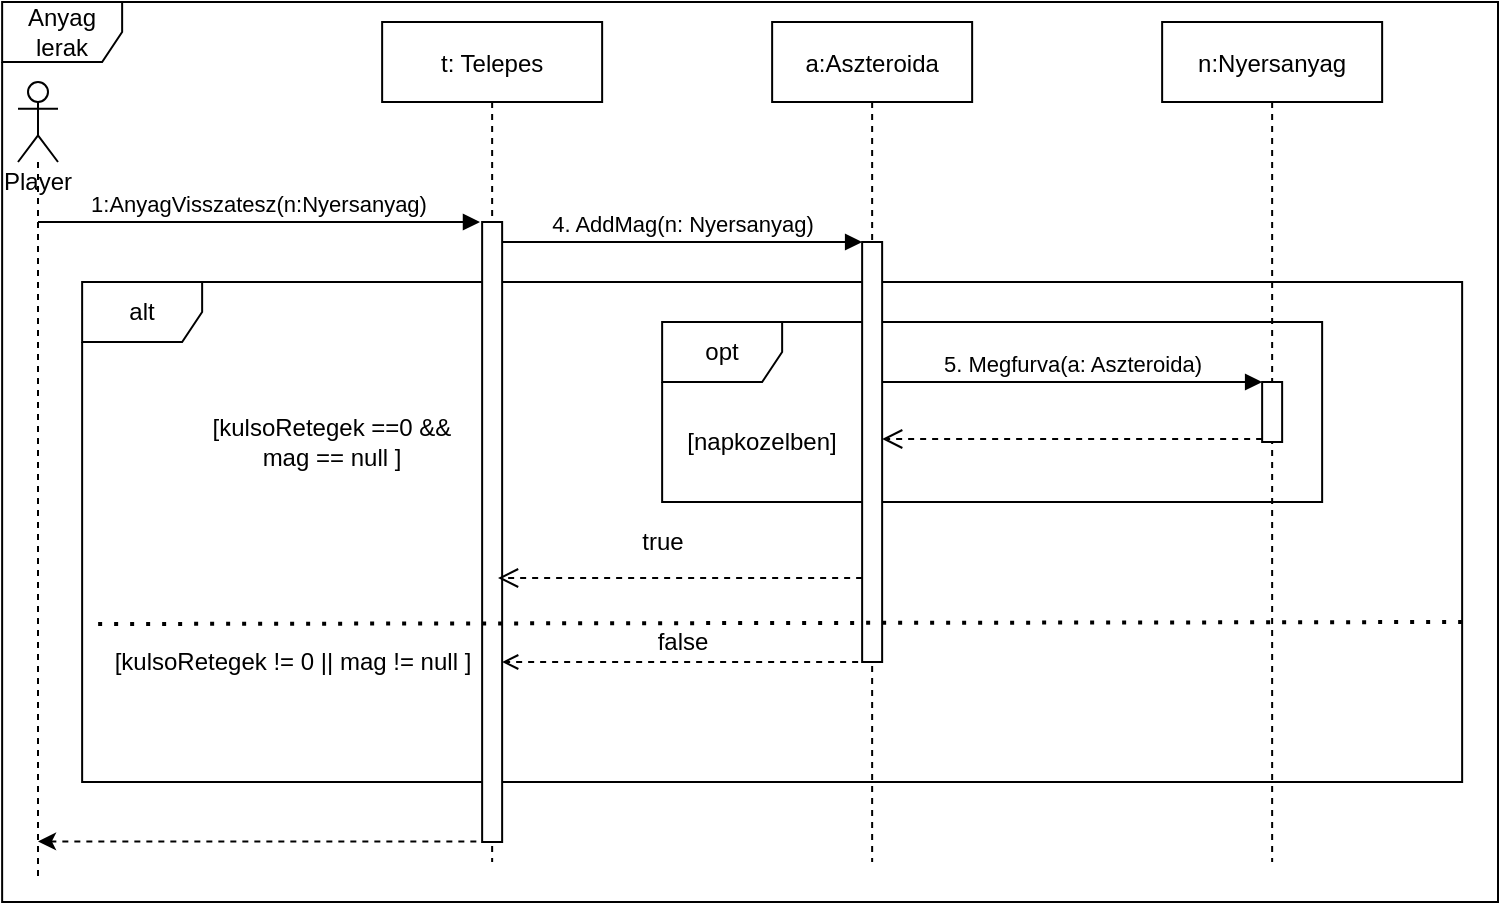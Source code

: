 <mxfile version="14.4.3" type="github">
  <diagram id="kgpKYQtTHZ0yAKxKKP6v" name="Page-1">
    <mxGraphModel dx="784" dy="507" grid="1" gridSize="10" guides="1" tooltips="1" connect="1" arrows="1" fold="1" page="1" pageScale="1" pageWidth="850" pageHeight="1100" math="0" shadow="0">
      <root>
        <mxCell id="0" />
        <mxCell id="1" parent="0" />
        <mxCell id="bdOQkpCgeYtvfFjAfIxp-1" value="Anyag lerak" style="shape=umlFrame;whiteSpace=wrap;html=1;" parent="1" vertex="1">
          <mxGeometry x="52.07" y="50" width="747.93" height="450" as="geometry" />
        </mxCell>
        <mxCell id="Io1j-O5p5dW6M4Wp0mDM-5" value="opt" style="shape=umlFrame;whiteSpace=wrap;html=1;" parent="1" vertex="1">
          <mxGeometry x="382.07" y="210" width="330" height="90" as="geometry" />
        </mxCell>
        <mxCell id="QtEzJNKskxkxBI8jvr7S-2" value="alt" style="shape=umlFrame;whiteSpace=wrap;html=1;" parent="1" vertex="1">
          <mxGeometry x="92.07" y="190" width="690" height="250" as="geometry" />
        </mxCell>
        <mxCell id="DjhpVlK0DQklgL4sZsnX-2" value="n:Nyersanyag" style="shape=umlLifeline;perimeter=lifelinePerimeter;container=1;collapsible=0;recursiveResize=0;rounded=0;shadow=0;strokeWidth=1;" parent="1" vertex="1">
          <mxGeometry x="632.07" y="60" width="110" height="420" as="geometry" />
        </mxCell>
        <mxCell id="3nuBFxr9cyL0pnOWT2aG-1" value="t: Telepes" style="shape=umlLifeline;perimeter=lifelinePerimeter;container=1;collapsible=0;recursiveResize=0;rounded=0;shadow=0;strokeWidth=1;" parent="1" vertex="1">
          <mxGeometry x="242.07" y="60" width="110" height="420" as="geometry" />
        </mxCell>
        <mxCell id="3nuBFxr9cyL0pnOWT2aG-2" value="" style="points=[];perimeter=orthogonalPerimeter;rounded=0;shadow=0;strokeWidth=1;" parent="3nuBFxr9cyL0pnOWT2aG-1" vertex="1">
          <mxGeometry x="50" y="100" width="10" height="310" as="geometry" />
        </mxCell>
        <mxCell id="3nuBFxr9cyL0pnOWT2aG-5" value="a:Aszteroida" style="shape=umlLifeline;perimeter=lifelinePerimeter;container=1;collapsible=0;recursiveResize=0;rounded=0;shadow=0;strokeWidth=1;" parent="1" vertex="1">
          <mxGeometry x="437.07" y="60" width="100" height="420" as="geometry" />
        </mxCell>
        <mxCell id="Io1j-O5p5dW6M4Wp0mDM-2" value="" style="html=1;points=[];perimeter=orthogonalPerimeter;" parent="3nuBFxr9cyL0pnOWT2aG-5" vertex="1">
          <mxGeometry x="45" y="110" width="10" height="210" as="geometry" />
        </mxCell>
        <mxCell id="DjhpVlK0DQklgL4sZsnX-15" value="" style="endArrow=classic;html=1;dashed=1;strokeColor=#000000;exitX=-0.29;exitY=0.999;exitDx=0;exitDy=0;exitPerimeter=0;" parent="1" source="3nuBFxr9cyL0pnOWT2aG-2" edge="1" target="DgGZ-PFbMCVBNX_9tMUU-1">
          <mxGeometry width="50" height="50" relative="1" as="geometry">
            <mxPoint x="310" y="530" as="sourcePoint" />
            <mxPoint x="80" y="470" as="targetPoint" />
          </mxGeometry>
        </mxCell>
        <mxCell id="QtEzJNKskxkxBI8jvr7S-4" value="[kulsoRetegek ==0 &amp;amp;&amp;amp; mag == null ]" style="text;html=1;strokeColor=none;fillColor=none;align=center;verticalAlign=middle;whiteSpace=wrap;rounded=0;" parent="1" vertex="1">
          <mxGeometry x="152.07" y="250" width="130" height="40" as="geometry" />
        </mxCell>
        <mxCell id="Io1j-O5p5dW6M4Wp0mDM-3" value="4. AddMag(n: Nyersanyag)" style="html=1;verticalAlign=bottom;endArrow=block;entryX=0;entryY=0;" parent="1" source="3nuBFxr9cyL0pnOWT2aG-2" target="Io1j-O5p5dW6M4Wp0mDM-2" edge="1">
          <mxGeometry relative="1" as="geometry">
            <mxPoint x="297.07" y="390.0" as="sourcePoint" />
          </mxGeometry>
        </mxCell>
        <mxCell id="Io1j-O5p5dW6M4Wp0mDM-4" value="" style="html=1;verticalAlign=bottom;endArrow=open;dashed=1;endSize=8;" parent="1" source="Io1j-O5p5dW6M4Wp0mDM-2" edge="1">
          <mxGeometry relative="1" as="geometry">
            <mxPoint x="300" y="338" as="targetPoint" />
          </mxGeometry>
        </mxCell>
        <mxCell id="Io1j-O5p5dW6M4Wp0mDM-6" value="[napkozelben]" style="text;html=1;strokeColor=none;fillColor=none;align=center;verticalAlign=middle;whiteSpace=wrap;rounded=0;" parent="1" vertex="1">
          <mxGeometry x="412.07" y="260" width="40" height="20" as="geometry" />
        </mxCell>
        <mxCell id="Io1j-O5p5dW6M4Wp0mDM-7" value="" style="html=1;points=[];perimeter=orthogonalPerimeter;" parent="1" vertex="1">
          <mxGeometry x="682.07" y="240" width="10" height="30" as="geometry" />
        </mxCell>
        <mxCell id="Io1j-O5p5dW6M4Wp0mDM-8" value="5. Megfurva(a: Aszteroida)" style="html=1;verticalAlign=bottom;endArrow=block;entryX=0;entryY=0;" parent="1" target="Io1j-O5p5dW6M4Wp0mDM-7" edge="1">
          <mxGeometry relative="1" as="geometry">
            <mxPoint x="492.07" y="240" as="sourcePoint" />
          </mxGeometry>
        </mxCell>
        <mxCell id="Io1j-O5p5dW6M4Wp0mDM-9" value="" style="html=1;verticalAlign=bottom;endArrow=open;dashed=1;endSize=8;exitX=0;exitY=0.95;" parent="1" source="Io1j-O5p5dW6M4Wp0mDM-7" edge="1">
          <mxGeometry relative="1" as="geometry">
            <mxPoint x="492.07" y="268.5" as="targetPoint" />
          </mxGeometry>
        </mxCell>
        <mxCell id="FbA3qZBSW2vkutk49AS6-2" value="true" style="text;html=1;align=center;verticalAlign=middle;resizable=0;points=[];autosize=1;" parent="1" vertex="1">
          <mxGeometry x="362.07" y="310" width="40" height="20" as="geometry" />
        </mxCell>
        <mxCell id="FbA3qZBSW2vkutk49AS6-4" value="" style="endArrow=open;html=1;dashed=1;exitX=0.4;exitY=1;exitDx=0;exitDy=0;exitPerimeter=0;endFill=0;" parent="1" source="Io1j-O5p5dW6M4Wp0mDM-2" target="3nuBFxr9cyL0pnOWT2aG-2" edge="1">
          <mxGeometry width="50" height="50" relative="1" as="geometry">
            <mxPoint x="472.07" y="450" as="sourcePoint" />
            <mxPoint x="522.07" y="400" as="targetPoint" />
          </mxGeometry>
        </mxCell>
        <mxCell id="FbA3qZBSW2vkutk49AS6-5" value="&lt;span&gt;[kulsoRetegek != 0 || mag != null ]&lt;/span&gt;" style="text;html=1;align=center;verticalAlign=middle;resizable=0;points=[];autosize=1;" parent="1" vertex="1">
          <mxGeometry x="102.07" y="370" width="190" height="20" as="geometry" />
        </mxCell>
        <mxCell id="FbA3qZBSW2vkutk49AS6-6" value="false" style="text;html=1;align=center;verticalAlign=middle;resizable=0;points=[];autosize=1;" parent="1" vertex="1">
          <mxGeometry x="372.07" y="360" width="40" height="20" as="geometry" />
        </mxCell>
        <mxCell id="FbA3qZBSW2vkutk49AS6-7" value="" style="endArrow=none;dashed=1;html=1;dashPattern=1 3;strokeWidth=2;" parent="1" edge="1">
          <mxGeometry width="50" height="50" relative="1" as="geometry">
            <mxPoint x="782.07" y="360" as="sourcePoint" />
            <mxPoint x="100" y="361" as="targetPoint" />
            <Array as="points" />
          </mxGeometry>
        </mxCell>
        <mxCell id="DgGZ-PFbMCVBNX_9tMUU-1" value="Player" style="shape=umlLifeline;participant=umlActor;perimeter=lifelinePerimeter;whiteSpace=wrap;html=1;container=1;collapsible=0;recursiveResize=0;verticalAlign=top;spacingTop=36;outlineConnect=0;" vertex="1" parent="1">
          <mxGeometry x="60" y="90" width="20" height="400" as="geometry" />
        </mxCell>
        <mxCell id="3nuBFxr9cyL0pnOWT2aG-3" value="1:AnyagVisszatesz(n:Nyersanyag)" style="verticalAlign=bottom;startArrow=none;endArrow=block;startSize=8;shadow=0;strokeWidth=1;startFill=0;" parent="1" edge="1" source="DgGZ-PFbMCVBNX_9tMUU-1">
          <mxGeometry relative="1" as="geometry">
            <mxPoint x="162.07" y="130" as="sourcePoint" />
            <mxPoint x="291" y="160" as="targetPoint" />
          </mxGeometry>
        </mxCell>
      </root>
    </mxGraphModel>
  </diagram>
</mxfile>
